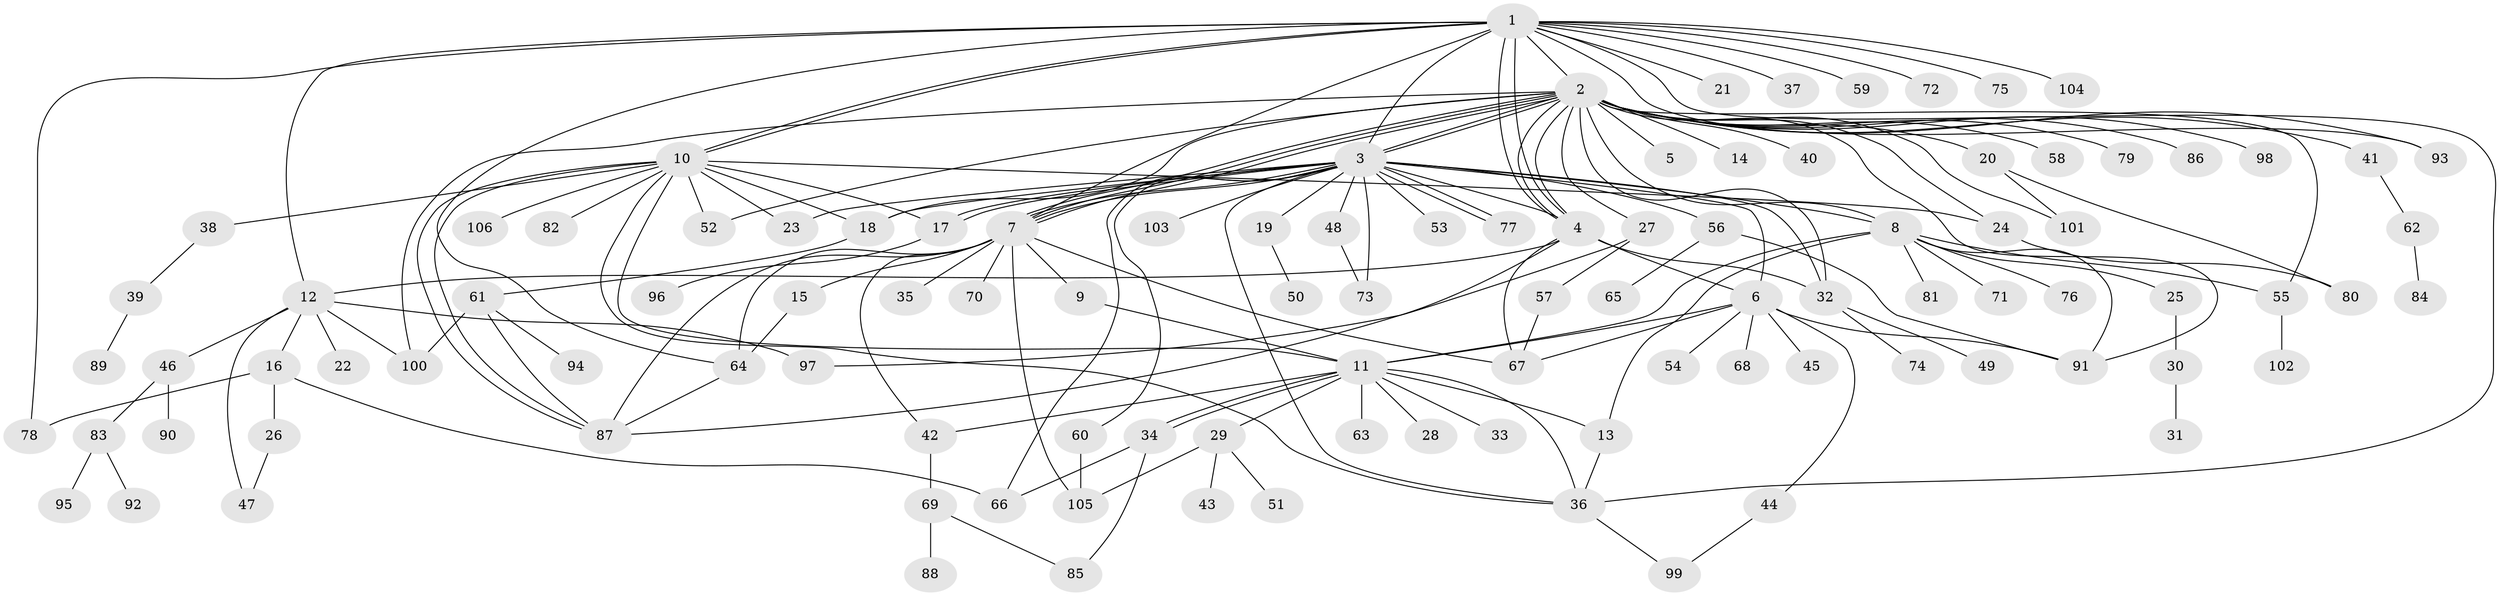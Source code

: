 // Generated by graph-tools (version 1.1) at 2025/50/03/09/25 03:50:00]
// undirected, 106 vertices, 169 edges
graph export_dot {
graph [start="1"]
  node [color=gray90,style=filled];
  1;
  2;
  3;
  4;
  5;
  6;
  7;
  8;
  9;
  10;
  11;
  12;
  13;
  14;
  15;
  16;
  17;
  18;
  19;
  20;
  21;
  22;
  23;
  24;
  25;
  26;
  27;
  28;
  29;
  30;
  31;
  32;
  33;
  34;
  35;
  36;
  37;
  38;
  39;
  40;
  41;
  42;
  43;
  44;
  45;
  46;
  47;
  48;
  49;
  50;
  51;
  52;
  53;
  54;
  55;
  56;
  57;
  58;
  59;
  60;
  61;
  62;
  63;
  64;
  65;
  66;
  67;
  68;
  69;
  70;
  71;
  72;
  73;
  74;
  75;
  76;
  77;
  78;
  79;
  80;
  81;
  82;
  83;
  84;
  85;
  86;
  87;
  88;
  89;
  90;
  91;
  92;
  93;
  94;
  95;
  96;
  97;
  98;
  99;
  100;
  101;
  102;
  103;
  104;
  105;
  106;
  1 -- 2;
  1 -- 3;
  1 -- 4;
  1 -- 4;
  1 -- 7;
  1 -- 10;
  1 -- 10;
  1 -- 12;
  1 -- 21;
  1 -- 36;
  1 -- 37;
  1 -- 59;
  1 -- 64;
  1 -- 72;
  1 -- 75;
  1 -- 78;
  1 -- 93;
  1 -- 104;
  2 -- 3;
  2 -- 3;
  2 -- 4;
  2 -- 4;
  2 -- 5;
  2 -- 7;
  2 -- 7;
  2 -- 7;
  2 -- 8;
  2 -- 14;
  2 -- 18;
  2 -- 20;
  2 -- 24;
  2 -- 27;
  2 -- 32;
  2 -- 40;
  2 -- 41;
  2 -- 52;
  2 -- 55;
  2 -- 58;
  2 -- 79;
  2 -- 86;
  2 -- 91;
  2 -- 93;
  2 -- 98;
  2 -- 100;
  2 -- 101;
  3 -- 4;
  3 -- 6;
  3 -- 7;
  3 -- 7;
  3 -- 8;
  3 -- 17;
  3 -- 17;
  3 -- 18;
  3 -- 19;
  3 -- 23;
  3 -- 32;
  3 -- 36;
  3 -- 48;
  3 -- 53;
  3 -- 56;
  3 -- 60;
  3 -- 66;
  3 -- 73;
  3 -- 77;
  3 -- 77;
  3 -- 103;
  4 -- 6;
  4 -- 12;
  4 -- 32;
  4 -- 67;
  4 -- 87;
  6 -- 11;
  6 -- 44;
  6 -- 45;
  6 -- 54;
  6 -- 67;
  6 -- 68;
  6 -- 91;
  7 -- 9;
  7 -- 15;
  7 -- 35;
  7 -- 42;
  7 -- 64;
  7 -- 67;
  7 -- 70;
  7 -- 87;
  7 -- 105;
  8 -- 11;
  8 -- 13;
  8 -- 25;
  8 -- 55;
  8 -- 71;
  8 -- 76;
  8 -- 81;
  8 -- 91;
  9 -- 11;
  10 -- 11;
  10 -- 17;
  10 -- 18;
  10 -- 23;
  10 -- 24;
  10 -- 36;
  10 -- 38;
  10 -- 52;
  10 -- 82;
  10 -- 87;
  10 -- 87;
  10 -- 106;
  11 -- 13;
  11 -- 28;
  11 -- 29;
  11 -- 33;
  11 -- 34;
  11 -- 34;
  11 -- 36;
  11 -- 42;
  11 -- 63;
  12 -- 16;
  12 -- 22;
  12 -- 46;
  12 -- 47;
  12 -- 97;
  12 -- 100;
  13 -- 36;
  15 -- 64;
  16 -- 26;
  16 -- 66;
  16 -- 78;
  17 -- 96;
  18 -- 61;
  19 -- 50;
  20 -- 80;
  20 -- 101;
  24 -- 80;
  25 -- 30;
  26 -- 47;
  27 -- 57;
  27 -- 97;
  29 -- 43;
  29 -- 51;
  29 -- 105;
  30 -- 31;
  32 -- 49;
  32 -- 74;
  34 -- 66;
  34 -- 85;
  36 -- 99;
  38 -- 39;
  39 -- 89;
  41 -- 62;
  42 -- 69;
  44 -- 99;
  46 -- 83;
  46 -- 90;
  48 -- 73;
  55 -- 102;
  56 -- 65;
  56 -- 91;
  57 -- 67;
  60 -- 105;
  61 -- 87;
  61 -- 94;
  61 -- 100;
  62 -- 84;
  64 -- 87;
  69 -- 85;
  69 -- 88;
  83 -- 92;
  83 -- 95;
}
